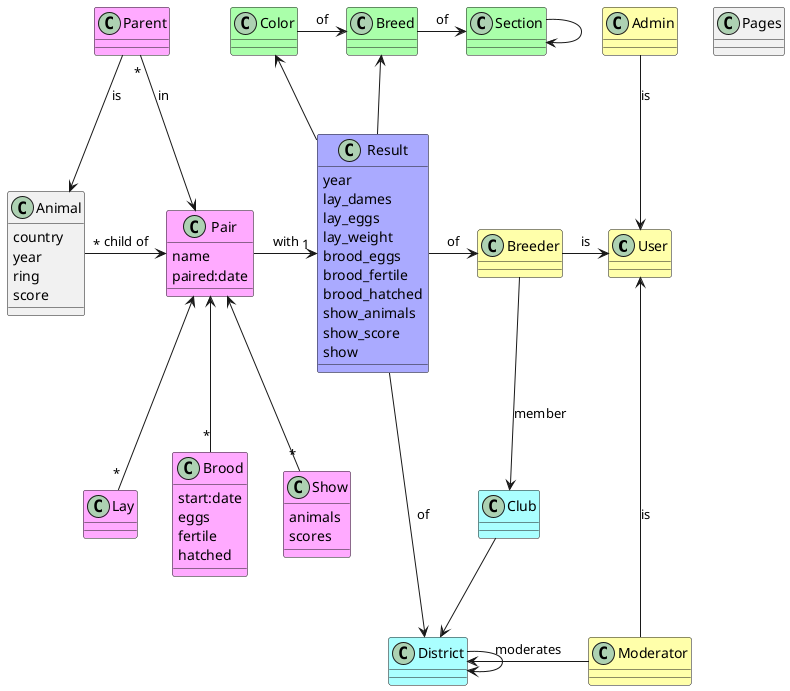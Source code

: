 @startuml

class User #FFFFAA
class Breeder #FFFFAA
class Moderator #FFFFAA
class Admin #FFFFAA
class Club #AAFFFF
class District #AAFFFF
class Section #AAFFAA
class Breed #AAFFAA
class Color #AAFFAA
class Animal {
    country
    year
    ring
    score
}

class Result #AAAAFF {
    year
    lay_dames
    lay_eggs
    lay_weight
    brood_eggs
    brood_fertile
    brood_hatched
    show_animals
    show_score
    show
}
class Pair #FFAAFF {
    name
    paired:date
}
class Parent #FFAAFF {

}
class Lay #FFAAFF
class Brood #FFAAFF {
    start:date
    eggs
    fertile
    hatched
}
class Show #FFAAFF {
    animals
    scores
}

class Pages


User <-l- Breeder : is
User <-d- Moderator : is
User <-u- Admin : is

Moderator -l-> District : moderates

Parent --> Animal : is

Breed -r-> Section : of
Color -r-> Breed : of


Pair -r-> "1" Result : with
Pair <-l- "*" Parent : in
Pair <-d- "*"  Lay
Pair <-d- "*" Brood
Pair <-d- "*" Show
Pair <-l- "*" Animal : child of

Result -> Breeder : of
Result -> District : of
Result -u-> Breed
Result -u-> Color


Breeder --> Club : member
Club --> District


Section -> Section
District -> District
@enduml